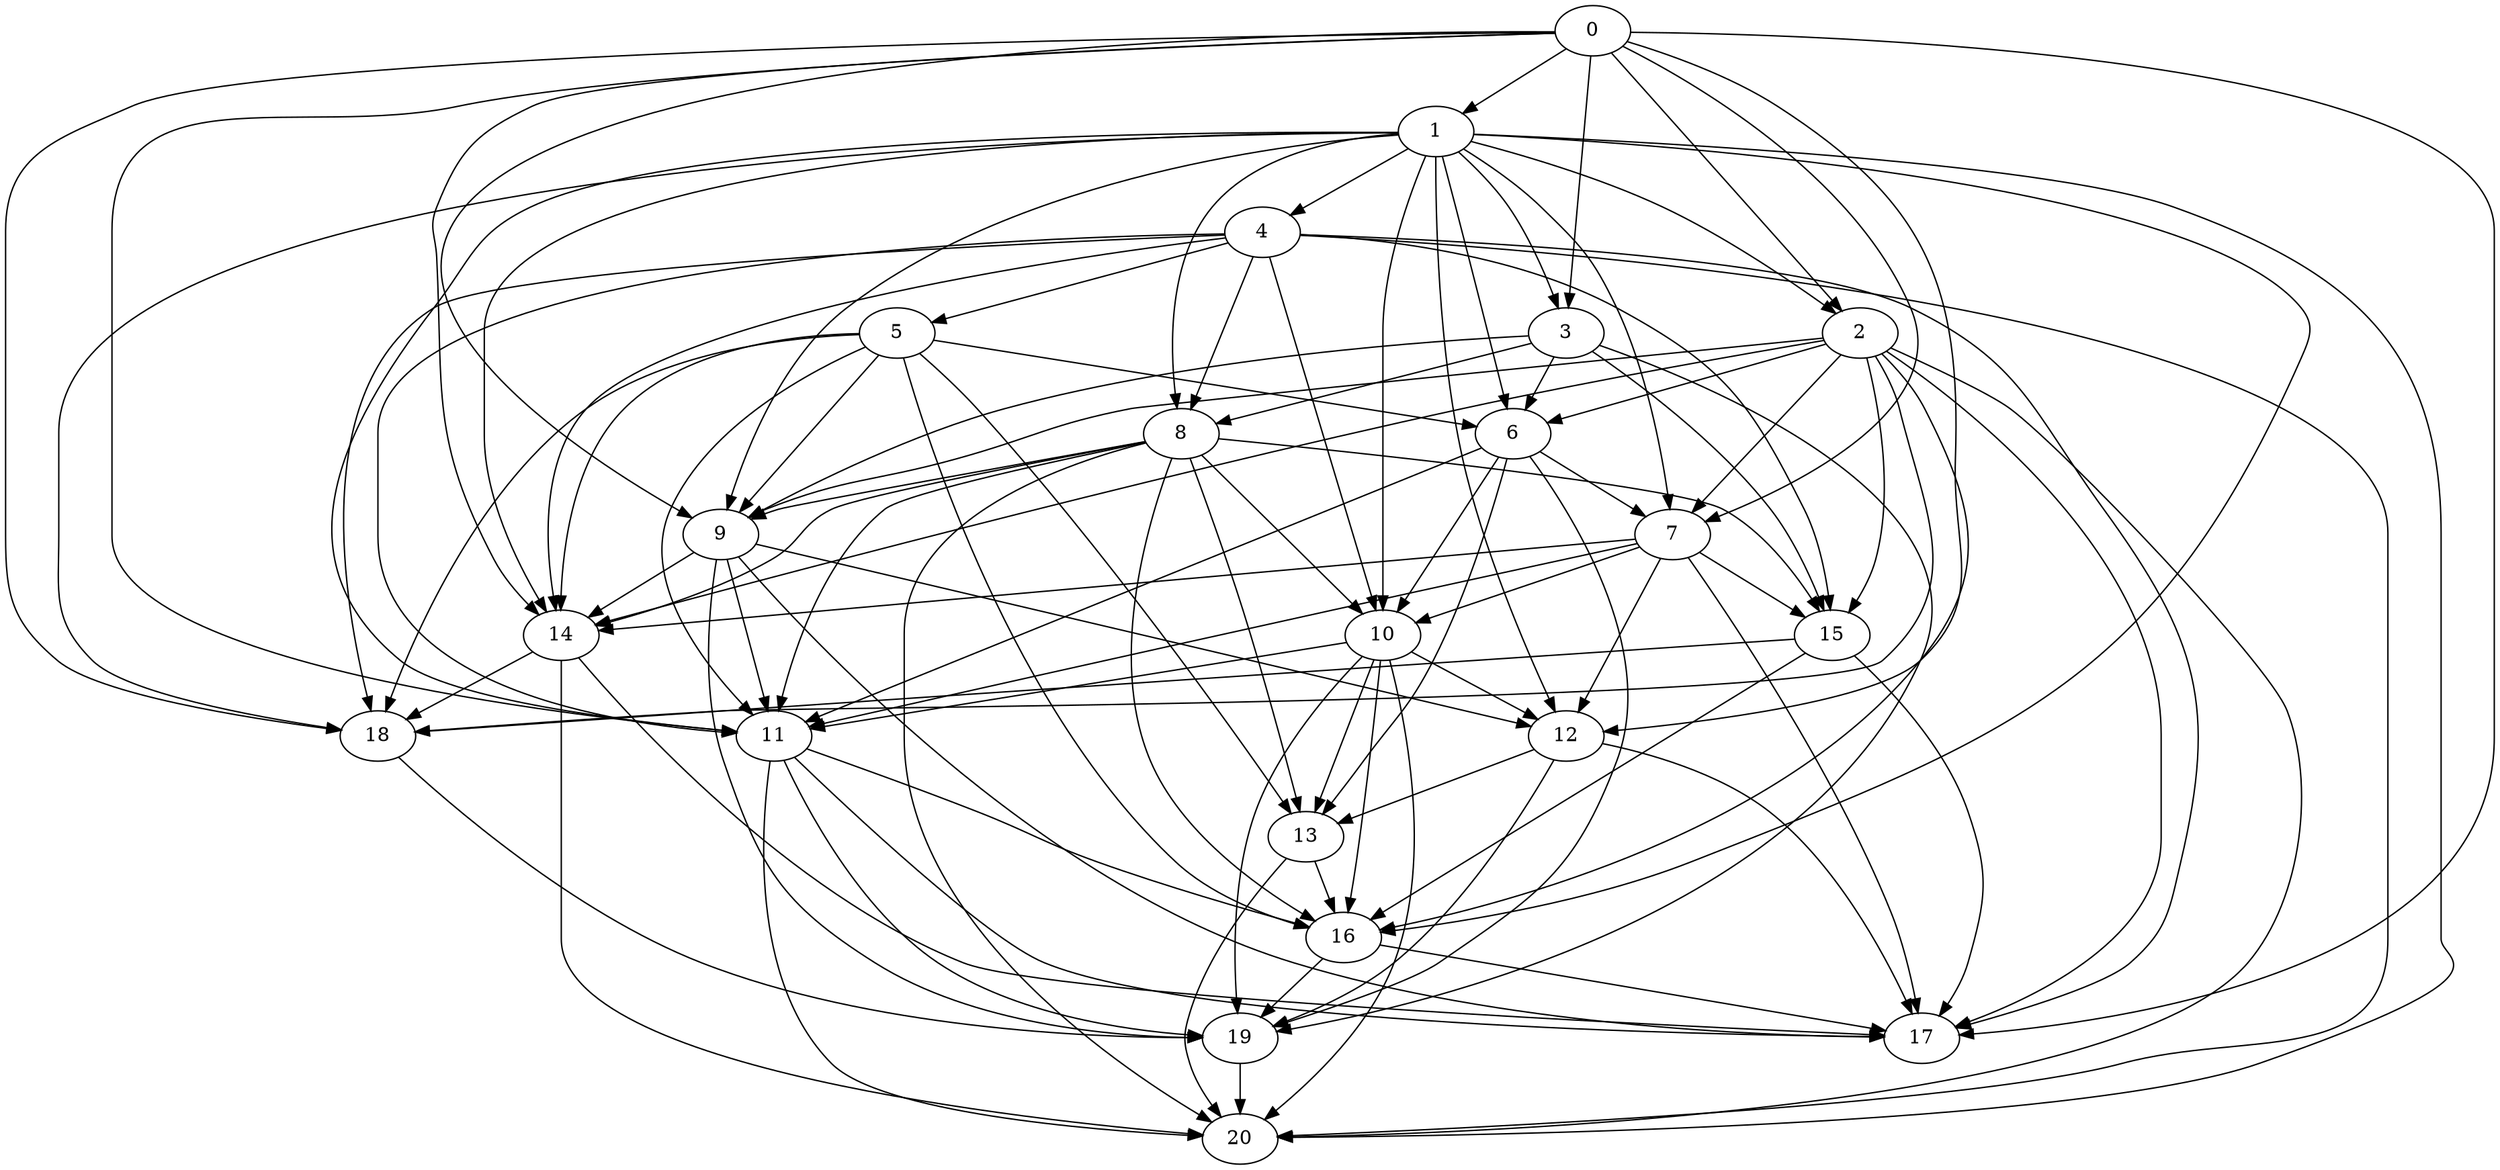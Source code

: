digraph "Random_Nodes_21_Density_4.90_CCR_0.10_WeightType_Random_Homogeneous-6" {
0 [Weight=364];
1 [Weight=162];
4 [Weight=364];
2 [Weight=364];
3 [Weight=283];
5 [Weight=283];
6 [Weight=405];
7 [Weight=324];
8 [Weight=324];
10 [Weight=202];
9 [Weight=162];
12 [Weight=405];
15 [Weight=405];
14 [Weight=162];
11 [Weight=364];
13 [Weight=364];
18 [Weight=364];
16 [Weight=81];
19 [Weight=405];
17 [Weight=243];
20 [Weight=202];
0 -> 2 [Weight=3];
11 -> 19 [Weight=6];
10 -> 19 [Weight=2];
2 -> 7 [Weight=2];
4 -> 8 [Weight=6];
1 -> 10 [Weight=2];
8 -> 16 [Weight=7];
4 -> 5 [Weight=10];
8 -> 9 [Weight=7];
3 -> 15 [Weight=5];
5 -> 9 [Weight=9];
0 -> 9 [Weight=3];
4 -> 20 [Weight=10];
0 -> 18 [Weight=6];
1 -> 12 [Weight=6];
5 -> 18 [Weight=10];
13 -> 16 [Weight=2];
7 -> 10 [Weight=10];
9 -> 17 [Weight=9];
1 -> 20 [Weight=2];
11 -> 20 [Weight=6];
5 -> 11 [Weight=10];
1 -> 14 [Weight=2];
15 -> 18 [Weight=7];
4 -> 10 [Weight=10];
9 -> 12 [Weight=6];
11 -> 16 [Weight=6];
3 -> 8 [Weight=8];
10 -> 12 [Weight=9];
8 -> 13 [Weight=7];
1 -> 6 [Weight=9];
11 -> 17 [Weight=6];
5 -> 16 [Weight=7];
6 -> 10 [Weight=9];
6 -> 11 [Weight=9];
1 -> 7 [Weight=3];
7 -> 15 [Weight=3];
14 -> 17 [Weight=5];
2 -> 18 [Weight=5];
9 -> 19 [Weight=8];
1 -> 18 [Weight=9];
2 -> 14 [Weight=3];
2 -> 15 [Weight=2];
10 -> 20 [Weight=9];
9 -> 11 [Weight=3];
7 -> 17 [Weight=5];
8 -> 10 [Weight=5];
1 -> 4 [Weight=8];
0 -> 12 [Weight=8];
8 -> 11 [Weight=7];
0 -> 14 [Weight=5];
2 -> 20 [Weight=2];
15 -> 16 [Weight=10];
7 -> 12 [Weight=10];
5 -> 6 [Weight=3];
7 -> 11 [Weight=4];
8 -> 20 [Weight=9];
4 -> 18 [Weight=3];
6 -> 13 [Weight=10];
8 -> 14 [Weight=2];
6 -> 7 [Weight=9];
2 -> 9 [Weight=3];
6 -> 19 [Weight=8];
0 -> 11 [Weight=8];
2 -> 17 [Weight=8];
4 -> 15 [Weight=2];
12 -> 13 [Weight=3];
19 -> 20 [Weight=3];
16 -> 19 [Weight=2];
1 -> 2 [Weight=3];
8 -> 15 [Weight=5];
4 -> 14 [Weight=9];
13 -> 20 [Weight=5];
2 -> 16 [Weight=4];
12 -> 19 [Weight=9];
3 -> 9 [Weight=6];
10 -> 13 [Weight=6];
0 -> 17 [Weight=5];
0 -> 7 [Weight=6];
1 -> 3 [Weight=6];
12 -> 17 [Weight=6];
10 -> 16 [Weight=5];
3 -> 6 [Weight=5];
0 -> 3 [Weight=3];
4 -> 17 [Weight=7];
1 -> 8 [Weight=10];
5 -> 14 [Weight=10];
4 -> 11 [Weight=4];
18 -> 19 [Weight=2];
14 -> 20 [Weight=7];
16 -> 17 [Weight=7];
1 -> 11 [Weight=7];
1 -> 16 [Weight=6];
14 -> 18 [Weight=7];
9 -> 14 [Weight=10];
2 -> 6 [Weight=8];
3 -> 19 [Weight=7];
7 -> 14 [Weight=2];
0 -> 1 [Weight=2];
5 -> 13 [Weight=2];
10 -> 11 [Weight=10];
15 -> 17 [Weight=9];
1 -> 9 [Weight=8];
}
